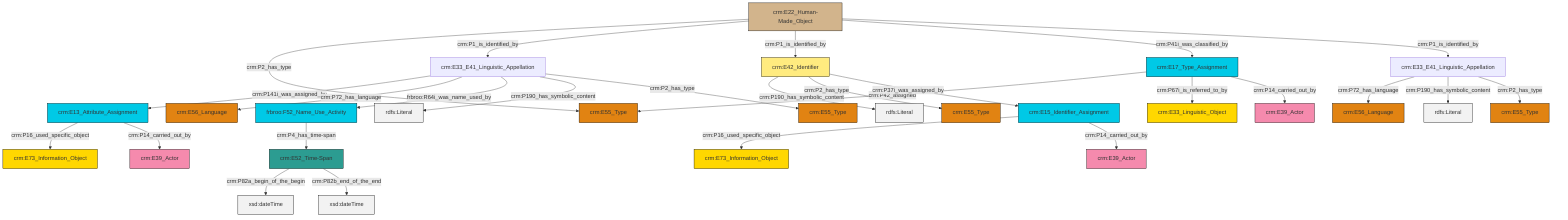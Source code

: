 graph TD
classDef Literal fill:#f2f2f2,stroke:#000000;
classDef CRM_Entity fill:#FFFFFF,stroke:#000000;
classDef Temporal_Entity fill:#00C9E6, stroke:#000000;
classDef Type fill:#E18312, stroke:#000000;
classDef Time-Span fill:#2C9C91, stroke:#000000;
classDef Appellation fill:#FFEB7F, stroke:#000000;
classDef Place fill:#008836, stroke:#000000;
classDef Persistent_Item fill:#B266B2, stroke:#000000;
classDef Conceptual_Object fill:#FFD700, stroke:#000000;
classDef Physical_Thing fill:#D2B48C, stroke:#000000;
classDef Actor fill:#f58aad, stroke:#000000;
classDef PC_Classes fill:#4ce600, stroke:#000000;
classDef Multi fill:#cccccc,stroke:#000000;

2["crm:E33_E41_Linguistic_Appellation"]:::Default -->|crm:P72_has_language| 3["crm:E56_Language"]:::Type
2["crm:E33_E41_Linguistic_Appellation"]:::Default -->|crm:P190_has_symbolic_content| 6[rdfs:Literal]:::Literal
9["crm:E42_Identifier"]:::Appellation -->|crm:P190_has_symbolic_content| 10[rdfs:Literal]:::Literal
11["crm:E15_Identifier_Assignment"]:::Temporal_Entity -->|crm:P16_used_specific_object| 4["crm:E73_Information_Object"]:::Conceptual_Object
11["crm:E15_Identifier_Assignment"]:::Temporal_Entity -->|crm:P14_carried_out_by| 12["crm:E39_Actor"]:::Actor
13["crm:E13_Attribute_Assignment"]:::Temporal_Entity -->|crm:P16_used_specific_object| 14["crm:E73_Information_Object"]:::Conceptual_Object
15["crm:E22_Human-Made_Object"]:::Physical_Thing -->|crm:P2_has_type| 16["crm:E55_Type"]:::Type
15["crm:E22_Human-Made_Object"]:::Physical_Thing -->|crm:P1_is_identified_by| 0["crm:E33_E41_Linguistic_Appellation"]:::Default
20["crm:E17_Type_Assignment"]:::Temporal_Entity -->|crm:P42_assigned| 16["crm:E55_Type"]:::Type
2["crm:E33_E41_Linguistic_Appellation"]:::Default -->|crm:P2_has_type| 21["crm:E55_Type"]:::Type
27["crm:E52_Time-Span"]:::Time-Span -->|crm:P82a_begin_of_the_begin| 28[xsd:dateTime]:::Literal
0["crm:E33_E41_Linguistic_Appellation"]:::Default -->|crm:P141i_was_assigned_by| 13["crm:E13_Attribute_Assignment"]:::Temporal_Entity
0["crm:E33_E41_Linguistic_Appellation"]:::Default -->|crm:P72_has_language| 7["crm:E56_Language"]:::Type
0["crm:E33_E41_Linguistic_Appellation"]:::Default -->|frbroo:R64i_was_name_used_by| 29["frbroo:F52_Name_Use_Activity"]:::Temporal_Entity
20["crm:E17_Type_Assignment"]:::Temporal_Entity -->|crm:P67i_is_referred_to_by| 31["crm:E33_Linguistic_Object"]:::Conceptual_Object
15["crm:E22_Human-Made_Object"]:::Physical_Thing -->|crm:P1_is_identified_by| 9["crm:E42_Identifier"]:::Appellation
0["crm:E33_E41_Linguistic_Appellation"]:::Default -->|crm:P190_has_symbolic_content| 33[rdfs:Literal]:::Literal
13["crm:E13_Attribute_Assignment"]:::Temporal_Entity -->|crm:P14_carried_out_by| 35["crm:E39_Actor"]:::Actor
9["crm:E42_Identifier"]:::Appellation -->|crm:P2_has_type| 17["crm:E55_Type"]:::Type
27["crm:E52_Time-Span"]:::Time-Span -->|crm:P82b_end_of_the_end| 38[xsd:dateTime]:::Literal
29["frbroo:F52_Name_Use_Activity"]:::Temporal_Entity -->|crm:P4_has_time-span| 27["crm:E52_Time-Span"]:::Time-Span
0["crm:E33_E41_Linguistic_Appellation"]:::Default -->|crm:P2_has_type| 40["crm:E55_Type"]:::Type
15["crm:E22_Human-Made_Object"]:::Physical_Thing -->|crm:P41i_was_classified_by| 20["crm:E17_Type_Assignment"]:::Temporal_Entity
20["crm:E17_Type_Assignment"]:::Temporal_Entity -->|crm:P14_carried_out_by| 24["crm:E39_Actor"]:::Actor
9["crm:E42_Identifier"]:::Appellation -->|crm:P37i_was_assigned_by| 11["crm:E15_Identifier_Assignment"]:::Temporal_Entity
15["crm:E22_Human-Made_Object"]:::Physical_Thing -->|crm:P1_is_identified_by| 2["crm:E33_E41_Linguistic_Appellation"]:::Default